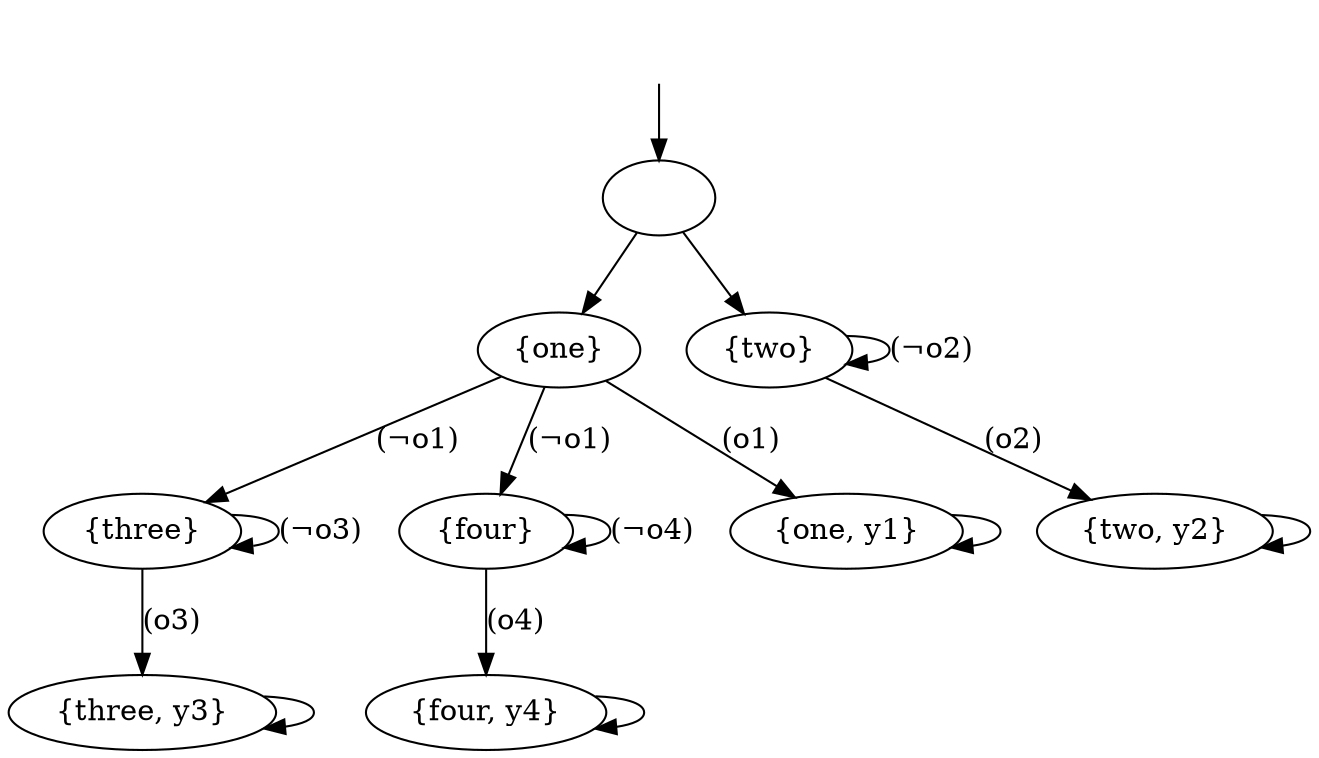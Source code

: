 digraph graphname {
        _init [style="invis"];
        _init -> s0[label=""];
        s0[label=""];
        s1[label="{one}"];
        s2[label="{two}"];
        s5[label="{three}"];
        s6[label="{four}"];
        s7[label="{three, y3}"];
        s8[label="{four, y4}"];
        s3[label="{one, y1}"];
        s4[label="{two, y2}"];
        s0 -> s1 [label=""];
        s0 -> s2 [label=""];
        s2 -> s2 [label="(¬o2)"];
        s1 -> s5 [label="(¬o1)"];
        s1 -> s6 [label="(¬o1)"];
        s1 -> s3 [label="(o1)"];
        s2 -> s4 [label="(o2)"];
        s3 -> s3 [label=""];
        s4 -> s4 [label=""];
        s5 -> s5 [label="(¬o3)"];
        s6 -> s6 [label="(¬o4)"];
        s5 -> s7 [label="(o3)"];
        s6 -> s8 [label="(o4)"];
        s7 -> s7 [label=""];
        s8 -> s8 [label=""];
}
